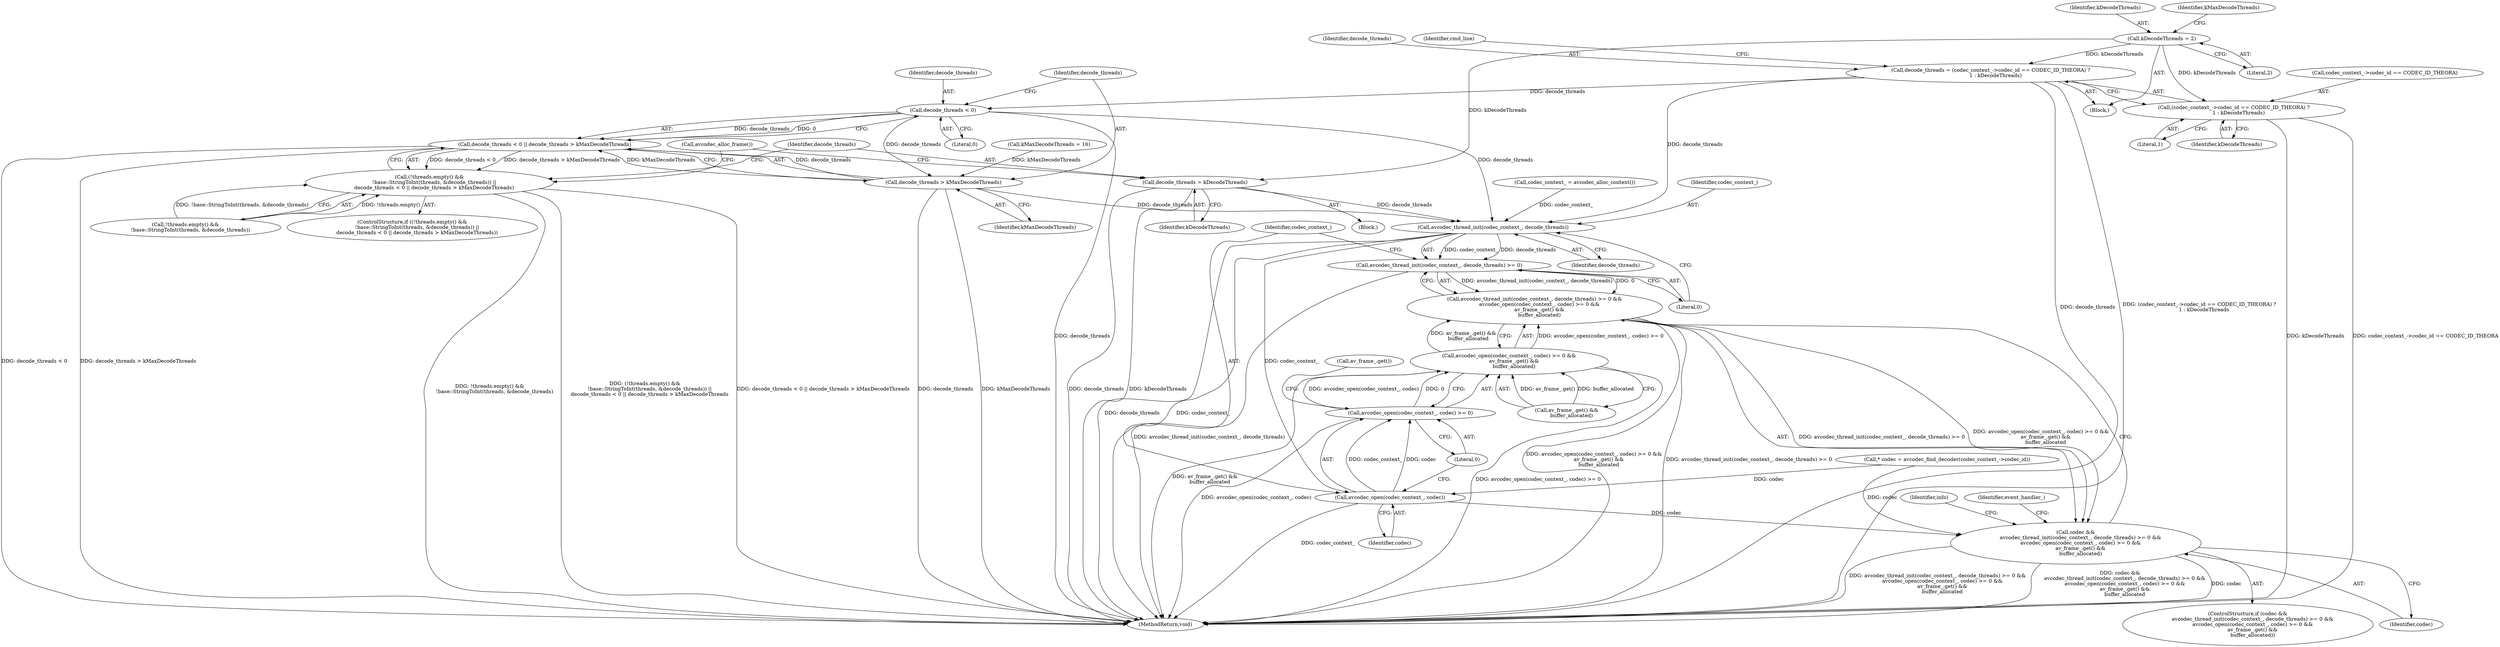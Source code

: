 digraph "0_Chrome_d304b5ec1b16766ea2cb552a27dc14df848d6a0e@API" {
"1000107" [label="(Call,kDecodeThreads = 2)"];
"1000203" [label="(Call,decode_threads = (codec_context_->codec_id == CODEC_ID_THEORA) ?\n      1 : kDecodeThreads)"];
"1000229" [label="(Call,decode_threads < 0)"];
"1000228" [label="(Call,decode_threads < 0 || decode_threads > kMaxDecodeThreads)"];
"1000219" [label="(Call,(!threads.empty() &&\n      !base::StringToInt(threads, &decode_threads)) ||\n      decode_threads < 0 || decode_threads > kMaxDecodeThreads)"];
"1000232" [label="(Call,decode_threads > kMaxDecodeThreads)"];
"1000320" [label="(Call,avcodec_thread_init(codec_context_, decode_threads))"];
"1000319" [label="(Call,avcodec_thread_init(codec_context_, decode_threads) >= 0)"];
"1000318" [label="(Call,avcodec_thread_init(codec_context_, decode_threads) >= 0 &&\n      avcodec_open(codec_context_, codec) >= 0 &&\n      av_frame_.get() &&\n      buffer_allocated)"];
"1000316" [label="(Call,codec &&\n      avcodec_thread_init(codec_context_, decode_threads) >= 0 &&\n      avcodec_open(codec_context_, codec) >= 0 &&\n      av_frame_.get() &&\n      buffer_allocated)"];
"1000326" [label="(Call,avcodec_open(codec_context_, codec))"];
"1000325" [label="(Call,avcodec_open(codec_context_, codec) >= 0)"];
"1000324" [label="(Call,avcodec_open(codec_context_, codec) >= 0 &&\n      av_frame_.get() &&\n      buffer_allocated)"];
"1000205" [label="(Call,(codec_context_->codec_id == CODEC_ID_THEORA) ?\n      1 : kDecodeThreads)"];
"1000236" [label="(Call,decode_threads = kDecodeThreads)"];
"1000327" [label="(Identifier,codec_context_)"];
"1000336" [label="(Identifier,info)"];
"1000320" [label="(Call,avcodec_thread_init(codec_context_, decode_threads))"];
"1000344" [label="(MethodReturn,void)"];
"1000228" [label="(Call,decode_threads < 0 || decode_threads > kMaxDecodeThreads)"];
"1000321" [label="(Identifier,codec_context_)"];
"1000237" [label="(Identifier,decode_threads)"];
"1000105" [label="(Block,)"];
"1000323" [label="(Literal,0)"];
"1000315" [label="(ControlStructure,if (codec &&\n      avcodec_thread_init(codec_context_, decode_threads) >= 0 &&\n      avcodec_open(codec_context_, codec) >= 0 &&\n      av_frame_.get() &&\n      buffer_allocated))"];
"1000330" [label="(Call,av_frame_.get() &&\n      buffer_allocated)"];
"1000235" [label="(Block,)"];
"1000108" [label="(Identifier,kDecodeThreads)"];
"1000316" [label="(Call,codec &&\n      avcodec_thread_init(codec_context_, decode_threads) >= 0 &&\n      avcodec_open(codec_context_, codec) >= 0 &&\n      av_frame_.get() &&\n      buffer_allocated)"];
"1000319" [label="(Call,avcodec_thread_init(codec_context_, decode_threads) >= 0)"];
"1000203" [label="(Call,decode_threads = (codec_context_->codec_id == CODEC_ID_THEORA) ?\n      1 : kDecodeThreads)"];
"1000325" [label="(Call,avcodec_open(codec_context_, codec) >= 0)"];
"1000317" [label="(Identifier,codec)"];
"1000206" [label="(Call,codec_context_->codec_id == CODEC_ID_THEORA)"];
"1000233" [label="(Identifier,decode_threads)"];
"1000219" [label="(Call,(!threads.empty() &&\n      !base::StringToInt(threads, &decode_threads)) ||\n      decode_threads < 0 || decode_threads > kMaxDecodeThreads)"];
"1000232" [label="(Call,decode_threads > kMaxDecodeThreads)"];
"1000111" [label="(Call,kMaxDecodeThreads = 16)"];
"1000331" [label="(Call,av_frame_.get())"];
"1000240" [label="(Call,avcodec_alloc_frame())"];
"1000112" [label="(Identifier,kMaxDecodeThreads)"];
"1000229" [label="(Call,decode_threads < 0)"];
"1000107" [label="(Call,kDecodeThreads = 2)"];
"1000230" [label="(Identifier,decode_threads)"];
"1000211" [label="(Literal,1)"];
"1000340" [label="(Identifier,event_handler_)"];
"1000220" [label="(Call,!threads.empty() &&\n      !base::StringToInt(threads, &decode_threads))"];
"1000326" [label="(Call,avcodec_open(codec_context_, codec))"];
"1000324" [label="(Call,avcodec_open(codec_context_, codec) >= 0 &&\n      av_frame_.get() &&\n      buffer_allocated)"];
"1000238" [label="(Identifier,kDecodeThreads)"];
"1000196" [label="(Call,* codec = avcodec_find_decoder(codec_context_->codec_id))"];
"1000231" [label="(Literal,0)"];
"1000329" [label="(Literal,0)"];
"1000318" [label="(Call,avcodec_thread_init(codec_context_, decode_threads) >= 0 &&\n      avcodec_open(codec_context_, codec) >= 0 &&\n      av_frame_.get() &&\n      buffer_allocated)"];
"1000212" [label="(Identifier,kDecodeThreads)"];
"1000204" [label="(Identifier,decode_threads)"];
"1000236" [label="(Call,decode_threads = kDecodeThreads)"];
"1000328" [label="(Identifier,codec)"];
"1000234" [label="(Identifier,kMaxDecodeThreads)"];
"1000114" [label="(Call,codec_context_ = avcodec_alloc_context())"];
"1000322" [label="(Identifier,decode_threads)"];
"1000218" [label="(ControlStructure,if ((!threads.empty() &&\n      !base::StringToInt(threads, &decode_threads)) ||\n      decode_threads < 0 || decode_threads > kMaxDecodeThreads))"];
"1000109" [label="(Literal,2)"];
"1000205" [label="(Call,(codec_context_->codec_id == CODEC_ID_THEORA) ?\n      1 : kDecodeThreads)"];
"1000215" [label="(Identifier,cmd_line)"];
"1000107" -> "1000105"  [label="AST: "];
"1000107" -> "1000109"  [label="CFG: "];
"1000108" -> "1000107"  [label="AST: "];
"1000109" -> "1000107"  [label="AST: "];
"1000112" -> "1000107"  [label="CFG: "];
"1000107" -> "1000203"  [label="DDG: kDecodeThreads"];
"1000107" -> "1000205"  [label="DDG: kDecodeThreads"];
"1000107" -> "1000236"  [label="DDG: kDecodeThreads"];
"1000203" -> "1000105"  [label="AST: "];
"1000203" -> "1000205"  [label="CFG: "];
"1000204" -> "1000203"  [label="AST: "];
"1000205" -> "1000203"  [label="AST: "];
"1000215" -> "1000203"  [label="CFG: "];
"1000203" -> "1000344"  [label="DDG: (codec_context_->codec_id == CODEC_ID_THEORA) ?\n      1 : kDecodeThreads"];
"1000203" -> "1000344"  [label="DDG: decode_threads"];
"1000203" -> "1000229"  [label="DDG: decode_threads"];
"1000203" -> "1000320"  [label="DDG: decode_threads"];
"1000229" -> "1000228"  [label="AST: "];
"1000229" -> "1000231"  [label="CFG: "];
"1000230" -> "1000229"  [label="AST: "];
"1000231" -> "1000229"  [label="AST: "];
"1000233" -> "1000229"  [label="CFG: "];
"1000228" -> "1000229"  [label="CFG: "];
"1000229" -> "1000344"  [label="DDG: decode_threads"];
"1000229" -> "1000228"  [label="DDG: decode_threads"];
"1000229" -> "1000228"  [label="DDG: 0"];
"1000229" -> "1000232"  [label="DDG: decode_threads"];
"1000229" -> "1000320"  [label="DDG: decode_threads"];
"1000228" -> "1000219"  [label="AST: "];
"1000228" -> "1000232"  [label="CFG: "];
"1000232" -> "1000228"  [label="AST: "];
"1000219" -> "1000228"  [label="CFG: "];
"1000228" -> "1000344"  [label="DDG: decode_threads < 0"];
"1000228" -> "1000344"  [label="DDG: decode_threads > kMaxDecodeThreads"];
"1000228" -> "1000219"  [label="DDG: decode_threads < 0"];
"1000228" -> "1000219"  [label="DDG: decode_threads > kMaxDecodeThreads"];
"1000232" -> "1000228"  [label="DDG: decode_threads"];
"1000232" -> "1000228"  [label="DDG: kMaxDecodeThreads"];
"1000219" -> "1000218"  [label="AST: "];
"1000219" -> "1000220"  [label="CFG: "];
"1000220" -> "1000219"  [label="AST: "];
"1000237" -> "1000219"  [label="CFG: "];
"1000240" -> "1000219"  [label="CFG: "];
"1000219" -> "1000344"  [label="DDG: (!threads.empty() &&\n      !base::StringToInt(threads, &decode_threads)) ||\n      decode_threads < 0 || decode_threads > kMaxDecodeThreads"];
"1000219" -> "1000344"  [label="DDG: decode_threads < 0 || decode_threads > kMaxDecodeThreads"];
"1000219" -> "1000344"  [label="DDG: !threads.empty() &&\n      !base::StringToInt(threads, &decode_threads)"];
"1000220" -> "1000219"  [label="DDG: !threads.empty()"];
"1000220" -> "1000219"  [label="DDG: !base::StringToInt(threads, &decode_threads)"];
"1000232" -> "1000234"  [label="CFG: "];
"1000233" -> "1000232"  [label="AST: "];
"1000234" -> "1000232"  [label="AST: "];
"1000232" -> "1000344"  [label="DDG: decode_threads"];
"1000232" -> "1000344"  [label="DDG: kMaxDecodeThreads"];
"1000111" -> "1000232"  [label="DDG: kMaxDecodeThreads"];
"1000232" -> "1000320"  [label="DDG: decode_threads"];
"1000320" -> "1000319"  [label="AST: "];
"1000320" -> "1000322"  [label="CFG: "];
"1000321" -> "1000320"  [label="AST: "];
"1000322" -> "1000320"  [label="AST: "];
"1000323" -> "1000320"  [label="CFG: "];
"1000320" -> "1000344"  [label="DDG: decode_threads"];
"1000320" -> "1000344"  [label="DDG: codec_context_"];
"1000320" -> "1000319"  [label="DDG: codec_context_"];
"1000320" -> "1000319"  [label="DDG: decode_threads"];
"1000114" -> "1000320"  [label="DDG: codec_context_"];
"1000236" -> "1000320"  [label="DDG: decode_threads"];
"1000320" -> "1000326"  [label="DDG: codec_context_"];
"1000319" -> "1000318"  [label="AST: "];
"1000319" -> "1000323"  [label="CFG: "];
"1000323" -> "1000319"  [label="AST: "];
"1000327" -> "1000319"  [label="CFG: "];
"1000318" -> "1000319"  [label="CFG: "];
"1000319" -> "1000344"  [label="DDG: avcodec_thread_init(codec_context_, decode_threads)"];
"1000319" -> "1000318"  [label="DDG: avcodec_thread_init(codec_context_, decode_threads)"];
"1000319" -> "1000318"  [label="DDG: 0"];
"1000318" -> "1000316"  [label="AST: "];
"1000318" -> "1000324"  [label="CFG: "];
"1000324" -> "1000318"  [label="AST: "];
"1000316" -> "1000318"  [label="CFG: "];
"1000318" -> "1000344"  [label="DDG: avcodec_thread_init(codec_context_, decode_threads) >= 0"];
"1000318" -> "1000344"  [label="DDG: avcodec_open(codec_context_, codec) >= 0 &&\n      av_frame_.get() &&\n      buffer_allocated"];
"1000318" -> "1000316"  [label="DDG: avcodec_thread_init(codec_context_, decode_threads) >= 0"];
"1000318" -> "1000316"  [label="DDG: avcodec_open(codec_context_, codec) >= 0 &&\n      av_frame_.get() &&\n      buffer_allocated"];
"1000324" -> "1000318"  [label="DDG: avcodec_open(codec_context_, codec) >= 0"];
"1000324" -> "1000318"  [label="DDG: av_frame_.get() &&\n      buffer_allocated"];
"1000316" -> "1000315"  [label="AST: "];
"1000316" -> "1000317"  [label="CFG: "];
"1000317" -> "1000316"  [label="AST: "];
"1000336" -> "1000316"  [label="CFG: "];
"1000340" -> "1000316"  [label="CFG: "];
"1000316" -> "1000344"  [label="DDG: avcodec_thread_init(codec_context_, decode_threads) >= 0 &&\n      avcodec_open(codec_context_, codec) >= 0 &&\n      av_frame_.get() &&\n      buffer_allocated"];
"1000316" -> "1000344"  [label="DDG: codec &&\n      avcodec_thread_init(codec_context_, decode_threads) >= 0 &&\n      avcodec_open(codec_context_, codec) >= 0 &&\n      av_frame_.get() &&\n      buffer_allocated"];
"1000316" -> "1000344"  [label="DDG: codec"];
"1000326" -> "1000316"  [label="DDG: codec"];
"1000196" -> "1000316"  [label="DDG: codec"];
"1000326" -> "1000325"  [label="AST: "];
"1000326" -> "1000328"  [label="CFG: "];
"1000327" -> "1000326"  [label="AST: "];
"1000328" -> "1000326"  [label="AST: "];
"1000329" -> "1000326"  [label="CFG: "];
"1000326" -> "1000344"  [label="DDG: codec_context_"];
"1000326" -> "1000325"  [label="DDG: codec_context_"];
"1000326" -> "1000325"  [label="DDG: codec"];
"1000196" -> "1000326"  [label="DDG: codec"];
"1000325" -> "1000324"  [label="AST: "];
"1000325" -> "1000329"  [label="CFG: "];
"1000329" -> "1000325"  [label="AST: "];
"1000331" -> "1000325"  [label="CFG: "];
"1000324" -> "1000325"  [label="CFG: "];
"1000325" -> "1000344"  [label="DDG: avcodec_open(codec_context_, codec)"];
"1000325" -> "1000324"  [label="DDG: avcodec_open(codec_context_, codec)"];
"1000325" -> "1000324"  [label="DDG: 0"];
"1000324" -> "1000330"  [label="CFG: "];
"1000330" -> "1000324"  [label="AST: "];
"1000324" -> "1000344"  [label="DDG: av_frame_.get() &&\n      buffer_allocated"];
"1000324" -> "1000344"  [label="DDG: avcodec_open(codec_context_, codec) >= 0"];
"1000330" -> "1000324"  [label="DDG: av_frame_.get()"];
"1000330" -> "1000324"  [label="DDG: buffer_allocated"];
"1000205" -> "1000211"  [label="CFG: "];
"1000205" -> "1000212"  [label="CFG: "];
"1000206" -> "1000205"  [label="AST: "];
"1000211" -> "1000205"  [label="AST: "];
"1000212" -> "1000205"  [label="AST: "];
"1000205" -> "1000344"  [label="DDG: codec_context_->codec_id == CODEC_ID_THEORA"];
"1000205" -> "1000344"  [label="DDG: kDecodeThreads"];
"1000236" -> "1000235"  [label="AST: "];
"1000236" -> "1000238"  [label="CFG: "];
"1000237" -> "1000236"  [label="AST: "];
"1000238" -> "1000236"  [label="AST: "];
"1000240" -> "1000236"  [label="CFG: "];
"1000236" -> "1000344"  [label="DDG: decode_threads"];
"1000236" -> "1000344"  [label="DDG: kDecodeThreads"];
}
